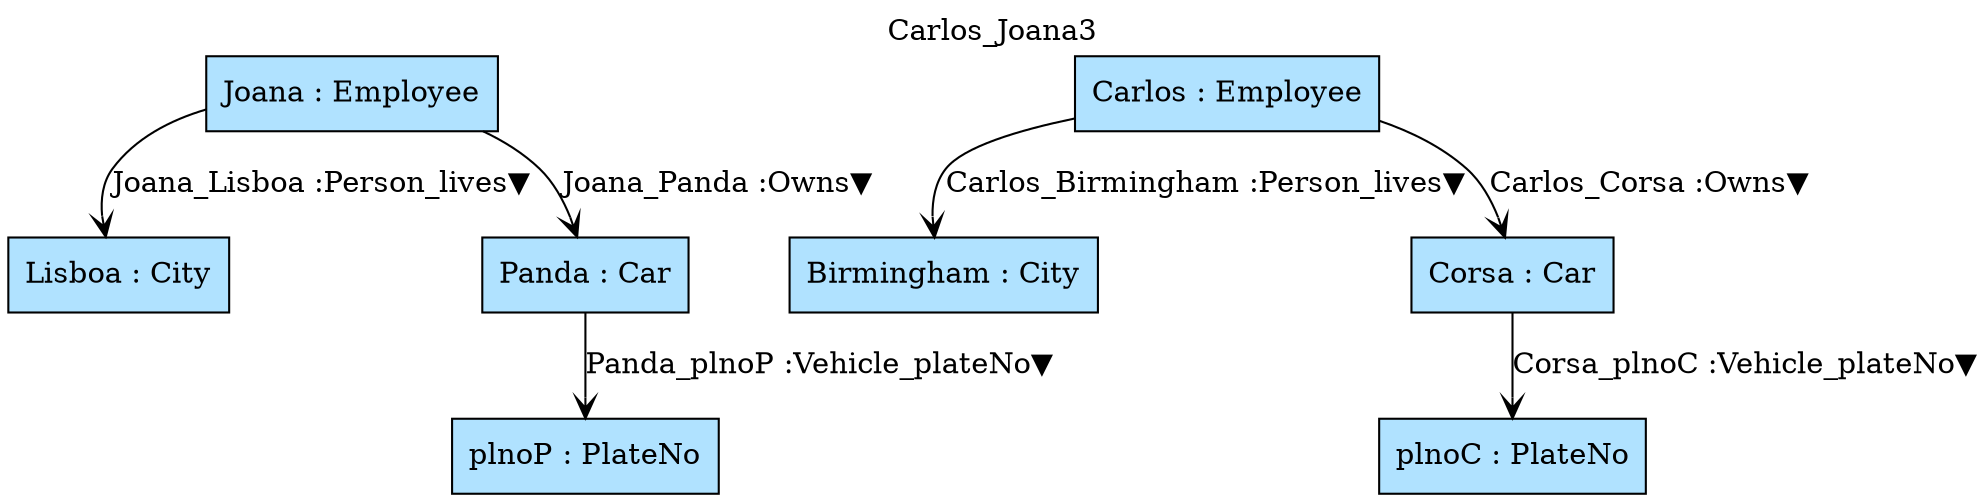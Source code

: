 digraph {graph[label=Carlos_Joana3,labelloc=tl,labelfontsize=12];
"Joana"[shape=box,fillcolor=lightskyblue1,style = filled,label="Joana : Employee"];
"Lisboa"[shape=box,fillcolor=lightskyblue1,style = filled,label="Lisboa : City"];
"Carlos"[shape=box,fillcolor=lightskyblue1,style = filled,label="Carlos : Employee"];
"Birmingham"[shape=box,fillcolor=lightskyblue1,style = filled,label="Birmingham : City"];
"Panda"[shape=box,fillcolor=lightskyblue1,style = filled,label="Panda : Car"];
"plnoP"[shape=box,fillcolor=lightskyblue1,style = filled,label="plnoP : PlateNo"];
"Corsa"[shape=box,fillcolor=lightskyblue1,style = filled,label="Corsa : Car"];
"plnoC"[shape=box,fillcolor=lightskyblue1,style = filled,label="plnoC : PlateNo"];

"Joana"->"Panda"[label="Joana_Panda :Owns▼",arrowhead=vee];
"Joana"->"Lisboa"[label="Joana_Lisboa :Person_lives▼",arrowhead=vee];
"Carlos"->"Corsa"[label="Carlos_Corsa :Owns▼",arrowhead=vee];
"Carlos"->"Birmingham"[label="Carlos_Birmingham :Person_lives▼",arrowhead=vee];
"Panda"->"plnoP"[label="Panda_plnoP :Vehicle_plateNo▼",arrowhead=vee];
"Corsa"->"plnoC"[label="Corsa_plnoC :Vehicle_plateNo▼",arrowhead=vee];
}